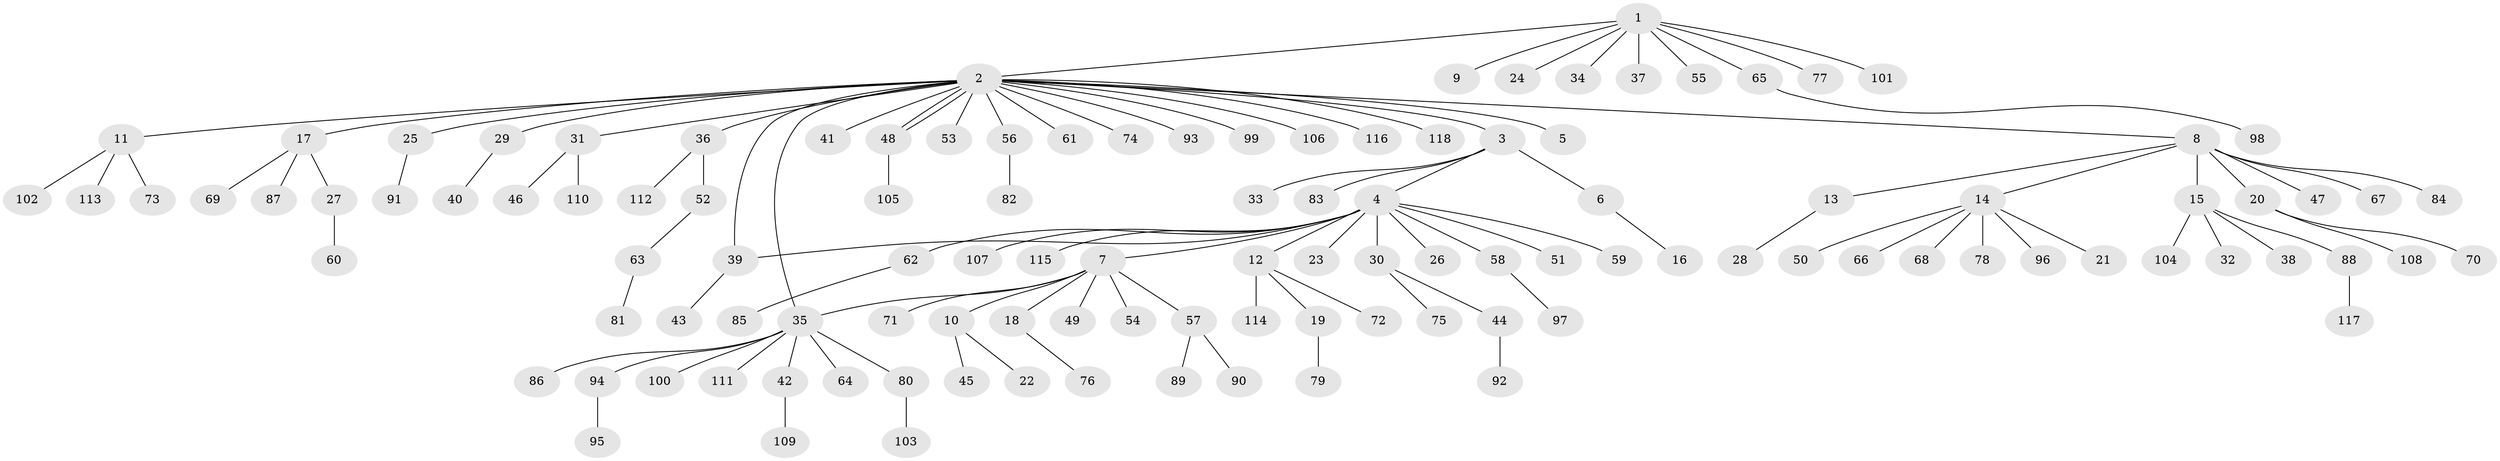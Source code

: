 // coarse degree distribution, {9: 0.012195121951219513, 24: 0.012195121951219513, 5: 0.012195121951219513, 13: 0.024390243902439025, 1: 0.7560975609756098, 2: 0.0975609756097561, 8: 0.012195121951219513, 3: 0.07317073170731707}
// Generated by graph-tools (version 1.1) at 2025/18/03/04/25 18:18:20]
// undirected, 118 vertices, 120 edges
graph export_dot {
graph [start="1"]
  node [color=gray90,style=filled];
  1;
  2;
  3;
  4;
  5;
  6;
  7;
  8;
  9;
  10;
  11;
  12;
  13;
  14;
  15;
  16;
  17;
  18;
  19;
  20;
  21;
  22;
  23;
  24;
  25;
  26;
  27;
  28;
  29;
  30;
  31;
  32;
  33;
  34;
  35;
  36;
  37;
  38;
  39;
  40;
  41;
  42;
  43;
  44;
  45;
  46;
  47;
  48;
  49;
  50;
  51;
  52;
  53;
  54;
  55;
  56;
  57;
  58;
  59;
  60;
  61;
  62;
  63;
  64;
  65;
  66;
  67;
  68;
  69;
  70;
  71;
  72;
  73;
  74;
  75;
  76;
  77;
  78;
  79;
  80;
  81;
  82;
  83;
  84;
  85;
  86;
  87;
  88;
  89;
  90;
  91;
  92;
  93;
  94;
  95;
  96;
  97;
  98;
  99;
  100;
  101;
  102;
  103;
  104;
  105;
  106;
  107;
  108;
  109;
  110;
  111;
  112;
  113;
  114;
  115;
  116;
  117;
  118;
  1 -- 2;
  1 -- 9;
  1 -- 24;
  1 -- 34;
  1 -- 37;
  1 -- 55;
  1 -- 65;
  1 -- 77;
  1 -- 101;
  2 -- 3;
  2 -- 5;
  2 -- 8;
  2 -- 11;
  2 -- 17;
  2 -- 25;
  2 -- 29;
  2 -- 31;
  2 -- 35;
  2 -- 36;
  2 -- 39;
  2 -- 41;
  2 -- 48;
  2 -- 48;
  2 -- 53;
  2 -- 56;
  2 -- 61;
  2 -- 74;
  2 -- 93;
  2 -- 99;
  2 -- 106;
  2 -- 116;
  2 -- 118;
  3 -- 4;
  3 -- 6;
  3 -- 33;
  3 -- 83;
  4 -- 7;
  4 -- 12;
  4 -- 23;
  4 -- 26;
  4 -- 30;
  4 -- 39;
  4 -- 51;
  4 -- 58;
  4 -- 59;
  4 -- 62;
  4 -- 107;
  4 -- 115;
  6 -- 16;
  7 -- 10;
  7 -- 18;
  7 -- 35;
  7 -- 49;
  7 -- 54;
  7 -- 57;
  7 -- 71;
  8 -- 13;
  8 -- 14;
  8 -- 15;
  8 -- 20;
  8 -- 47;
  8 -- 67;
  8 -- 84;
  10 -- 22;
  10 -- 45;
  11 -- 73;
  11 -- 102;
  11 -- 113;
  12 -- 19;
  12 -- 72;
  12 -- 114;
  13 -- 28;
  14 -- 21;
  14 -- 50;
  14 -- 66;
  14 -- 68;
  14 -- 78;
  14 -- 96;
  15 -- 32;
  15 -- 38;
  15 -- 88;
  15 -- 104;
  17 -- 27;
  17 -- 69;
  17 -- 87;
  18 -- 76;
  19 -- 79;
  20 -- 70;
  20 -- 108;
  25 -- 91;
  27 -- 60;
  29 -- 40;
  30 -- 44;
  30 -- 75;
  31 -- 46;
  31 -- 110;
  35 -- 42;
  35 -- 64;
  35 -- 80;
  35 -- 86;
  35 -- 94;
  35 -- 100;
  35 -- 111;
  36 -- 52;
  36 -- 112;
  39 -- 43;
  42 -- 109;
  44 -- 92;
  48 -- 105;
  52 -- 63;
  56 -- 82;
  57 -- 89;
  57 -- 90;
  58 -- 97;
  62 -- 85;
  63 -- 81;
  65 -- 98;
  80 -- 103;
  88 -- 117;
  94 -- 95;
}
